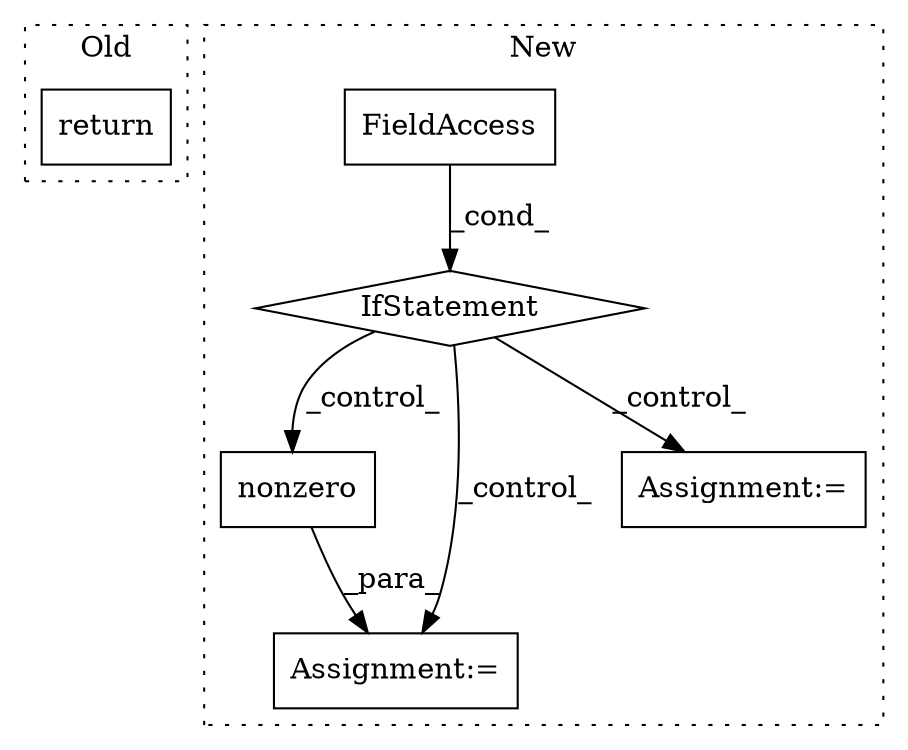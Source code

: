 digraph G {
subgraph cluster0 {
1 [label="return" a="41" s="171" l="7" shape="box"];
label = "Old";
style="dotted";
}
subgraph cluster1 {
2 [label="nonzero" a="32" s="596,609" l="8,1" shape="box"];
3 [label="Assignment:=" a="7" s="697" l="1" shape="box"];
4 [label="FieldAccess" a="22" s="558" l="14" shape="box"];
5 [label="IfStatement" a="25" s="554,572" l="4,2" shape="diamond"];
6 [label="Assignment:=" a="7" s="664" l="1" shape="box"];
label = "New";
style="dotted";
}
2 -> 3 [label="_para_"];
4 -> 5 [label="_cond_"];
5 -> 2 [label="_control_"];
5 -> 3 [label="_control_"];
5 -> 6 [label="_control_"];
}